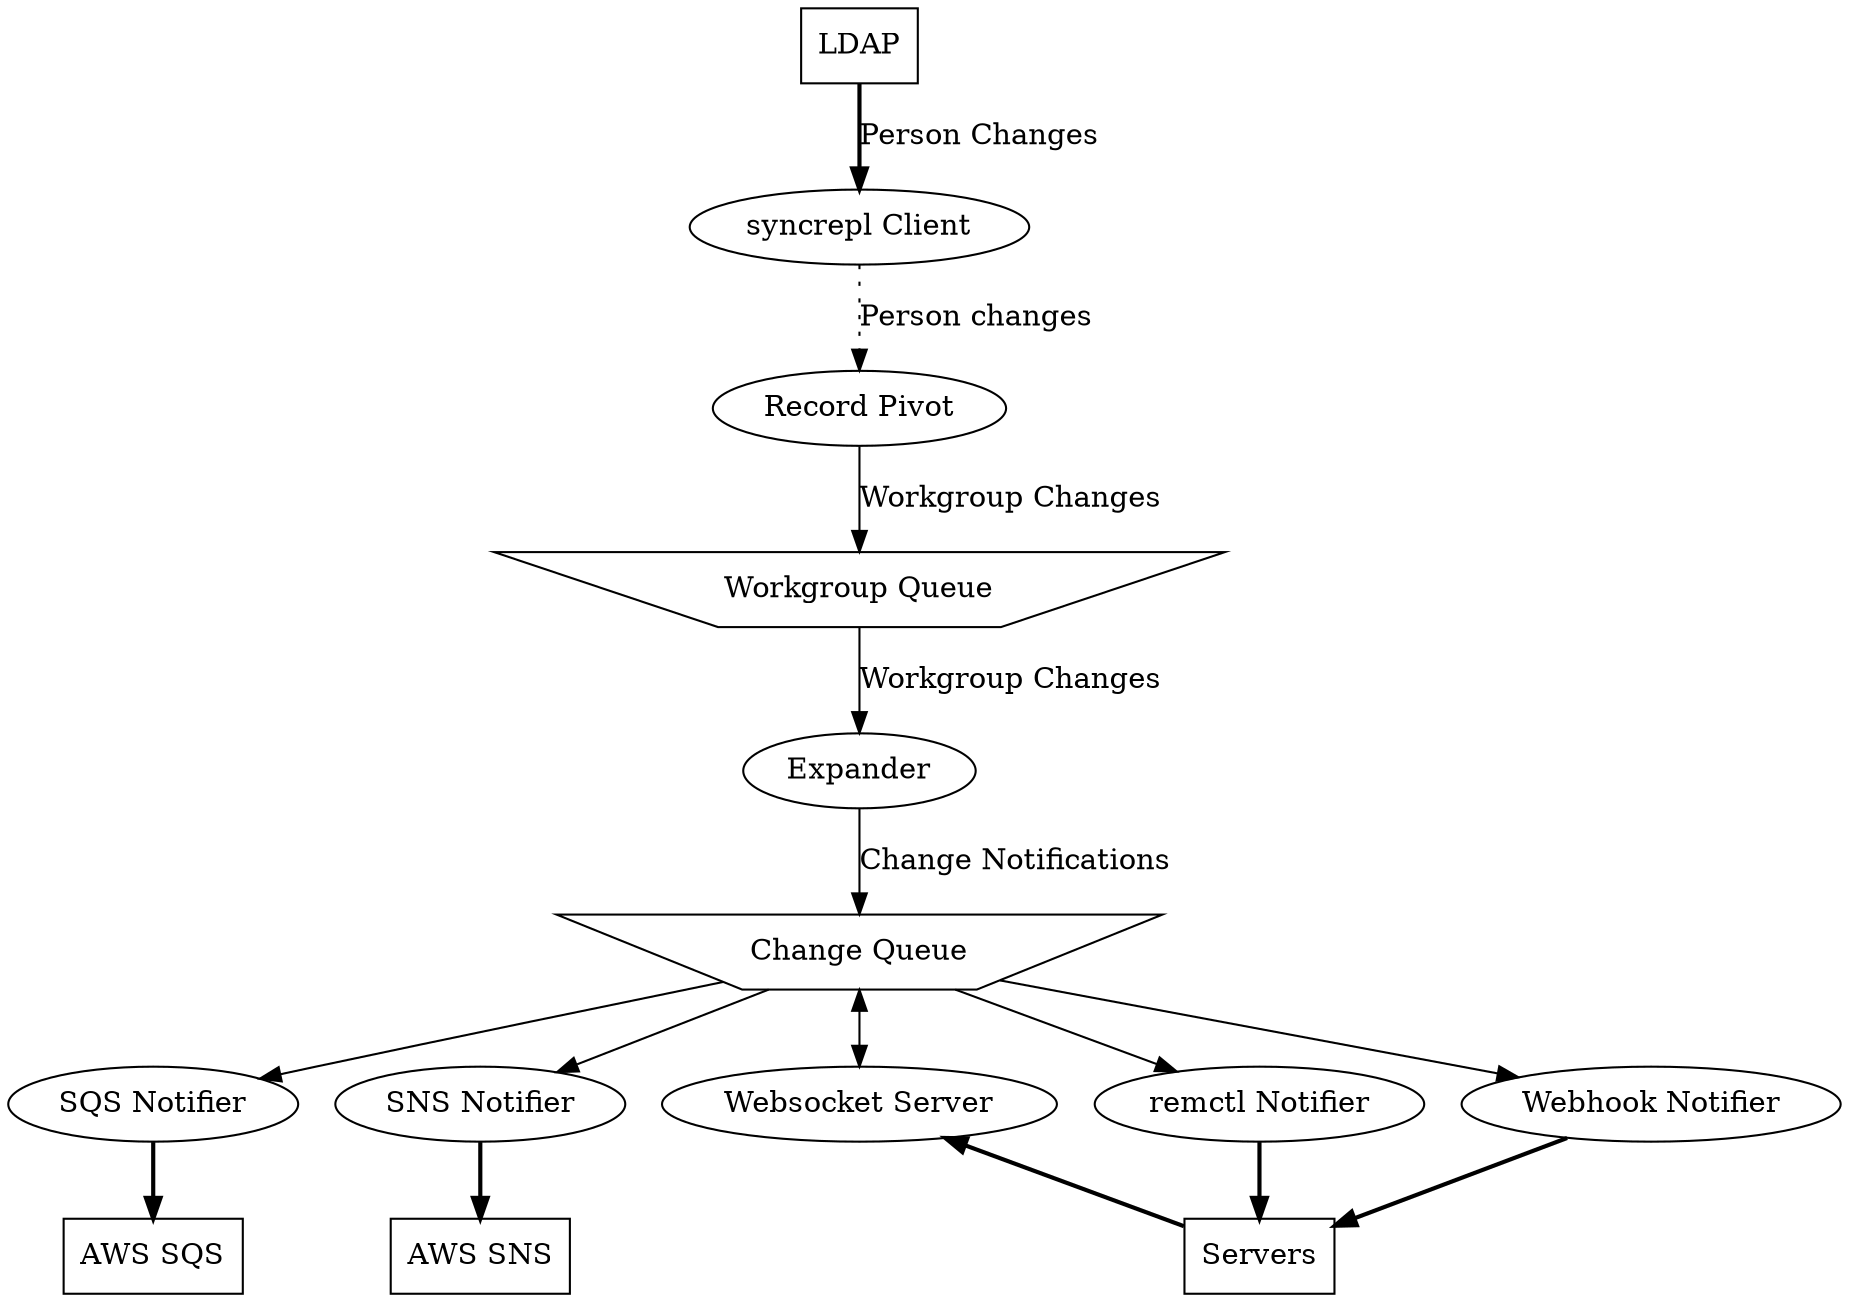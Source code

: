 digraph FLOW {

    "LDAP" [shape=box];

    "syncrepl Client";

    "Record Pivot";

    "Workgroup Queue" [shape=polygon, sides=4, distortion=0.8];

    "Expander";

    "Change Queue" [shape=polygon, sides=4, distortion=0.8];

    { rank = same;
      "remctl Notifier";
      "SQS Notifier";
      "SNS Notifier";
      "Webhook Notifier";
      "Websocket Server";
    }

    { rank = same;
      "Servers" [shape=box];
      "AWS SQS" [shape=box];
      "AWS SNS" [shape=box];
    }

    "LDAP" -> "syncrepl Client" [style=bold, label="Person Changes"];

    "syncrepl Client" -> "Record Pivot" [style=dotted, label="Person changes"];

    "Record Pivot" -> "Workgroup Queue" [label="Workgroup Changes"];

    "Workgroup Queue" -> "Expander" [label="Workgroup Changes"];

    "Expander" -> "Change Queue" [label="Change Notifications"];

    "Change Queue" -> "remctl Notifier";
    "Change Queue" -> "SQS Notifier";
    "Change Queue" -> "SNS Notifier";
    "Change Queue" -> "Webhook Notifier";
    "Change Queue" -> "Websocket Server" [dir=both];

    "remctl Notifier" -> "Servers" [style=bold];
    "SQS Notifier" -> "AWS SQS" [style=bold];
    "SNS Notifier" -> "AWS SNS" [style=bold];
    "Webhook Notifier" -> "Servers" [style=bold];
    "Websocket Server" -> "Servers" [style=bold, dir=back];
}
